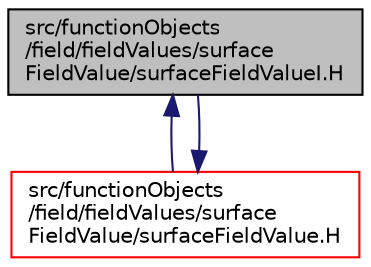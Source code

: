 digraph "src/functionObjects/field/fieldValues/surfaceFieldValue/surfaceFieldValueI.H"
{
  bgcolor="transparent";
  edge [fontname="Helvetica",fontsize="10",labelfontname="Helvetica",labelfontsize="10"];
  node [fontname="Helvetica",fontsize="10",shape=record];
  Node295 [label="src/functionObjects\l/field/fieldValues/surface\lFieldValue/surfaceFieldValueI.H",height=0.2,width=0.4,color="black", fillcolor="grey75", style="filled", fontcolor="black"];
  Node295 -> Node296 [dir="back",color="midnightblue",fontsize="10",style="solid",fontname="Helvetica"];
  Node296 [label="src/functionObjects\l/field/fieldValues/surface\lFieldValue/surfaceFieldValue.H",height=0.2,width=0.4,color="red",URL="$a04652.html"];
  Node296 -> Node295 [dir="back",color="midnightblue",fontsize="10",style="solid",fontname="Helvetica"];
}
